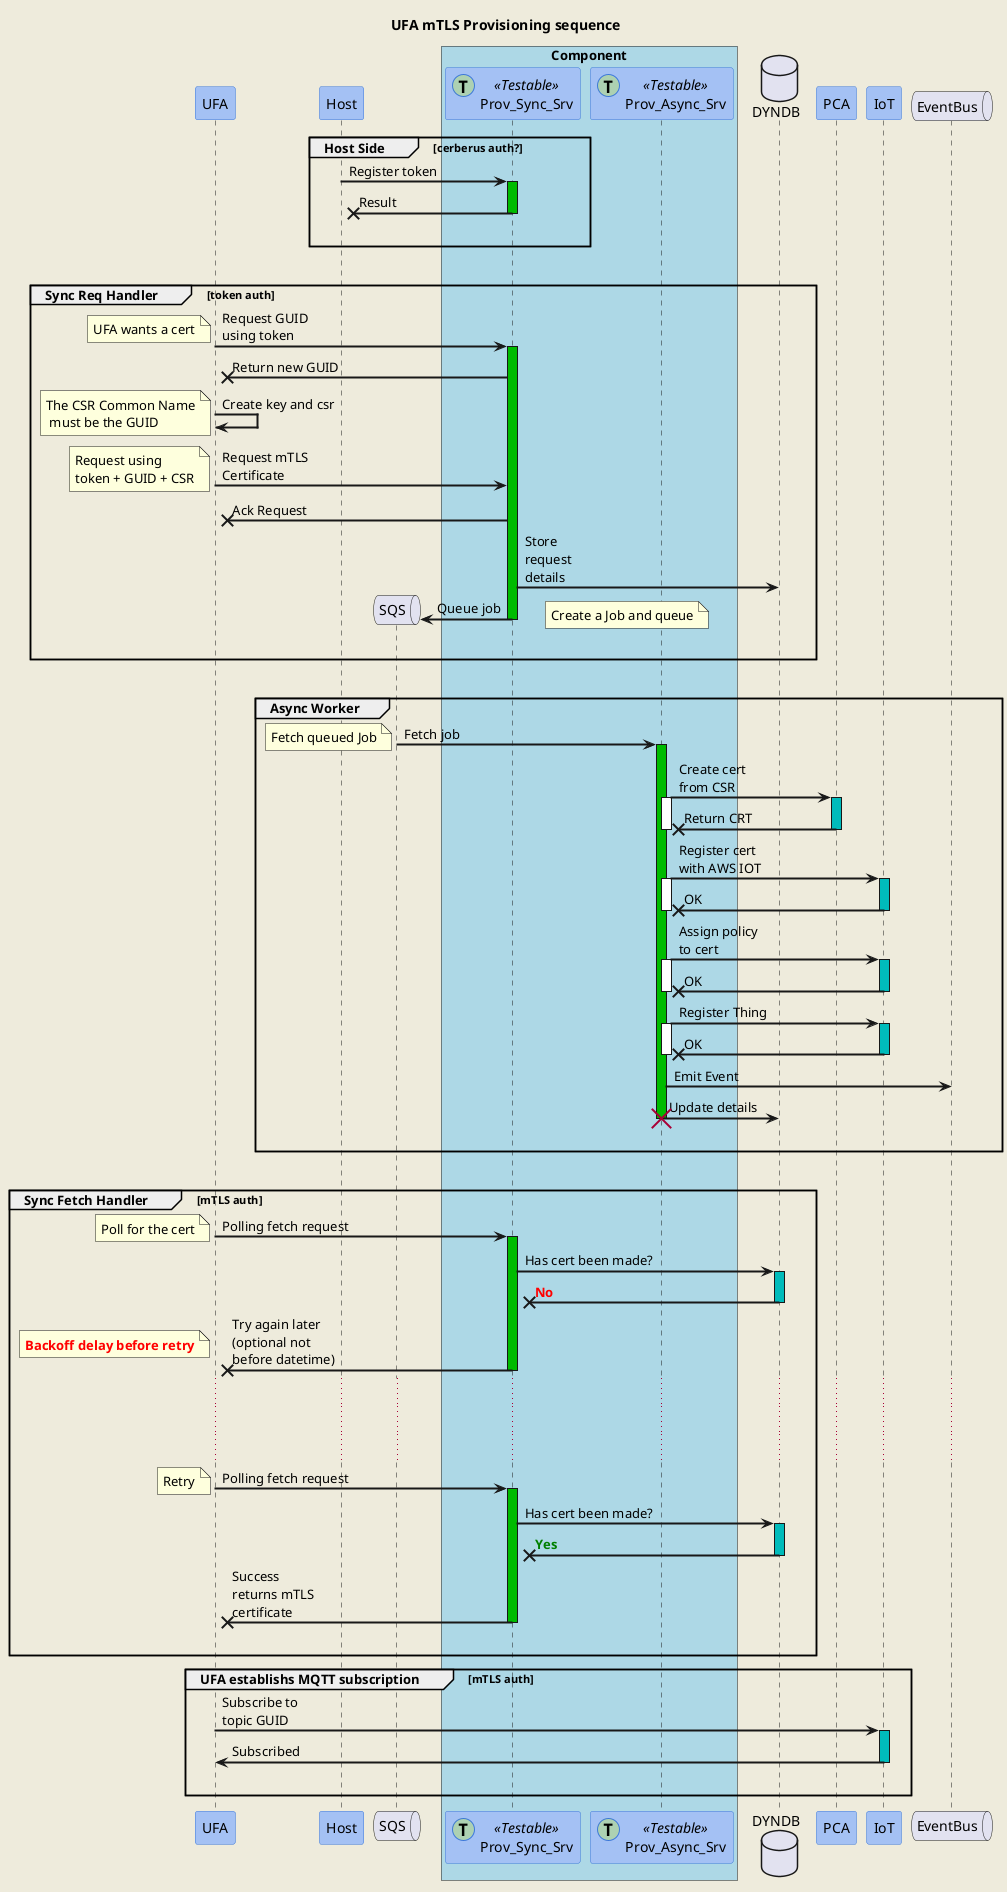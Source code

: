 @startuml

title <b>UFA mTLS Provisioning sequence

skinparam backgroundColor #EEEBDC
skinparam sequenceArrowThickness 2

skinparam sequence {
    ParticipantBorderColor #3C78D8
    ParticipantBackgroundColor #A4C1F4
}

participant UFA as UFA
participant Host as Host
queue SQS as AWSSQS
box "Component" #LightBlue
participant Prov_Sync_Srv as ProvSync <<(T,#ADD1B2) Testable >>
participant Prov_Async_Srv as ProvAsync  <<(T,#ADD1B2) Testable >>
end box
database DYNDB as DB

participant PCA as PCA
participant IoT as IOT
queue EventBus as BUS

group Host Side [cerberus auth?]
    Host -> ProvSync ++ #00BB00 : Register token
    ProvSync ->x Host: Result
    deactivate ProvSync
    |||
end
|||
group Sync Req Handler [token auth]
    UFA -> ProvSync ++ #00BB00 : Request GUID\nusing token
    note left: UFA wants a cert
    ProvSync ->x UFA: Return new GUID
    UFA -> UFA: Create key and csr
    note left: The CSR Common Name\n must be the GUID
    UFA -> ProvSync: Request mTLS\nCertificate
    note left: Request using\ntoken + GUID + CSR
    ProvSync ->x UFA: Ack Request
    ProvSync -> DB: Store\nrequest\ndetails
    create AWSSQS
    ProvSync -> AWSSQS: Queue job
    deactivate ProvSync
    note right: Create a Job and queue
    |||
end
|||
group Async Worker
    AWSSQS -> ProvAsync ++ #00BB00 : Fetch job
    note left: Fetch queued Job

    ProvAsync -> PCA ++ #00BBBB : Create cert\nfrom CSR
    activate ProvAsync
    PCA ->x ProvAsync: Return CRT
    deactivate ProvAsync
    deactivate PCA
    
    ProvAsync -> IOT ++ #00BBBB : Register cert\nwith AWS IOT
    activate ProvAsync
    IOT ->x ProvAsync: OK
    deactivate ProvAsync
    deactivate IOT
    
    ProvAsync -> IOT ++ #00BBBB : Assign policy\nto cert
    activate ProvAsync
    IOT ->x ProvAsync: OK
    deactivate ProvAsync
    deactivate IOT
    
    ProvAsync -> IOT ++ #00BBBB : Register Thing
    activate ProvAsync
    IOT ->x ProvAsync: OK
    deactivate ProvAsync
    deactivate IOT
    
    ProvAsync -> BUS: Emit Event
    ProvAsync -> DB: Update details
    deactivate ProvAsync
    destroy ProvAsync
    |||
end
|||
group Sync Fetch Handler [mTLS auth]
    UFA -> ProvSync ++ #00BB00 : Polling fetch request
    note left: Poll for the cert
    ProvSync -> DB ++ #00BBBB : Has cert been made?
    DB ->x ProvSync: <font color=red><b>No
    deactivate DB
    ProvSync ->x UFA: Try again later\n(optional not\nbefore datetime)
    deactivate ProvSync
    note left: <font color=red><b>Backoff delay before retry
    ...
    ...
    ...
    UFA -> ProvSync ++ #00BB00 : Polling fetch request
    note left: Retry
    ProvSync -> DB ++ #00BBBB : Has cert been made?
    DB ->x ProvSync: <font color=green><b>Yes
    deactivate DB
    ProvSync ->x UFA: Success\nreturns mTLS\ncertificate
    deactivate ProvSync
    
    |||
end

group UFA establishs MQTT subscription [mTLS auth]
    UFA -> IOT ++ #00BBBB: Subscribe to\ntopic GUID
    IOT -> UFA: Subscribed
    deactivate IOT
    |||
end




@enduml
